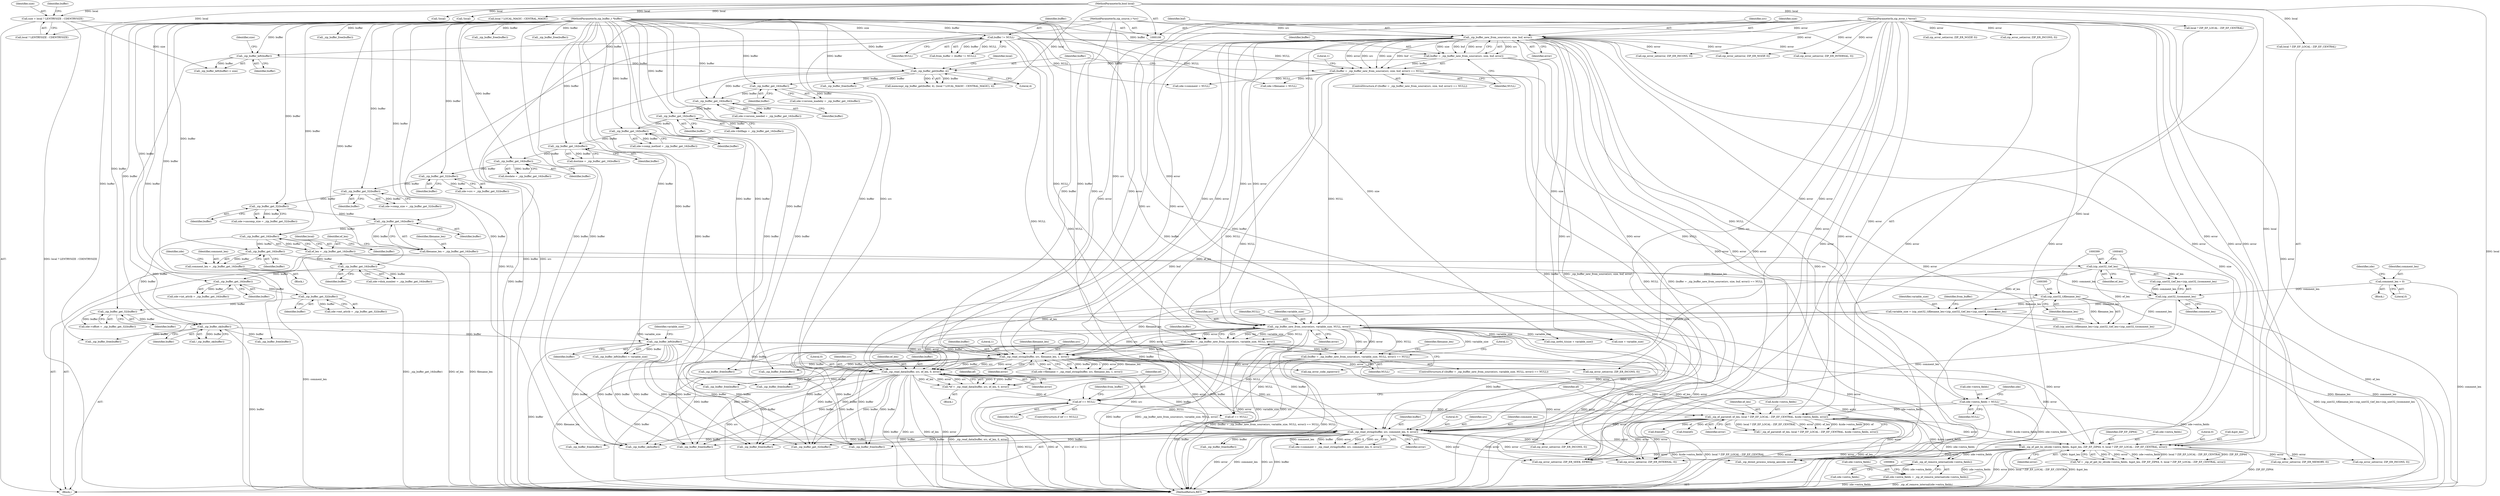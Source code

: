 digraph "0_libzip_2217022b7d1142738656d891e00b3d2d9179b796@API" {
"1000858" [label="(Call,_zip_ef_remove_internal(zde->extra_fields))"];
"1000533" [label="(Call,_zip_ef_parse(ef, ef_len, local ? ZIP_EF_LOCAL : ZIP_EF_CENTRAL, &zde->extra_fields, error))"];
"1000518" [label="(Call,ef == NULL)"];
"1000509" [label="(Call,*ef = _zip_read_data(buffer, src, ef_len, 0, error))"];
"1000511" [label="(Call,_zip_read_data(buffer, src, ef_len, 0, error))"];
"1000426" [label="(Call,buffer = _zip_buffer_new_from_source(src, variable_size, NULL, error))"];
"1000111" [label="(MethodParameterIn,zip_buffer_t *buffer)"];
"1000428" [label="(Call,_zip_buffer_new_from_source(src, variable_size, NULL, error))"];
"1000157" [label="(Call,_zip_buffer_new_from_source(src, size, buf, error))"];
"1000110" [label="(MethodParameterIn,zip_source_t *src)"];
"1000129" [label="(Call,size = local ? LENTRYSIZE : CDENTRYSIZE)"];
"1000112" [label="(MethodParameterIn,bool local)"];
"1000113" [label="(MethodParameterIn,zip_error_t *error)"];
"1000391" [label="(Call,variable_size = (zip_uint32_t)filename_len+(zip_uint32_t)ef_len+(zip_uint32_t)comment_len)"];
"1000394" [label="(Call,(zip_uint32_t)filename_len)"];
"1000261" [label="(Call,filename_len = _zip_buffer_get_16(buffer))"];
"1000263" [label="(Call,_zip_buffer_get_16(buffer))"];
"1000259" [label="(Call,_zip_buffer_get_32(buffer))"];
"1000253" [label="(Call,_zip_buffer_get_32(buffer))"];
"1000247" [label="(Call,_zip_buffer_get_32(buffer))"];
"1000234" [label="(Call,_zip_buffer_get_16(buffer))"];
"1000230" [label="(Call,_zip_buffer_get_16(buffer))"];
"1000226" [label="(Call,_zip_buffer_get_16(buffer))"];
"1000220" [label="(Call,_zip_buffer_get_16(buffer))"];
"1000214" [label="(Call,_zip_buffer_get_16(buffer))"];
"1000202" [label="(Call,_zip_buffer_get_16(buffer))"];
"1000170" [label="(Call,_zip_buffer_get(buffer, 4))"];
"1000140" [label="(Call,_zip_buffer_left(buffer))"];
"1000126" [label="(Call,buffer != NULL)"];
"1000155" [label="(Call,buffer = _zip_buffer_new_from_source(src, size, buf, error))"];
"1000398" [label="(Call,(zip_uint32_t)ef_len)"];
"1000265" [label="(Call,ef_len = _zip_buffer_get_16(buffer))"];
"1000267" [label="(Call,_zip_buffer_get_16(buffer))"];
"1000401" [label="(Call,(zip_uint32_t)comment_len)"];
"1000297" [label="(Call,comment_len = _zip_buffer_get_16(buffer))"];
"1000299" [label="(Call,_zip_buffer_get_16(buffer))"];
"1000272" [label="(Call,comment_len = 0)"];
"1000154" [label="(Call,(buffer = _zip_buffer_new_from_source(src, size, buf, error)) == NULL)"];
"1000445" [label="(Call,_zip_read_string(buffer, src, filename_len, 1, error))"];
"1000409" [label="(Call,_zip_buffer_left(buffer))"];
"1000327" [label="(Call,_zip_buffer_ok(buffer))"];
"1000323" [label="(Call,_zip_buffer_get_32(buffer))"];
"1000317" [label="(Call,_zip_buffer_get_32(buffer))"];
"1000311" [label="(Call,_zip_buffer_get_16(buffer))"];
"1000305" [label="(Call,_zip_buffer_get_16(buffer))"];
"1000425" [label="(Call,(buffer = _zip_buffer_new_from_source(src, variable_size, NULL, error)) == NULL)"];
"1000381" [label="(Call,zde->extra_fields = NULL)"];
"1000667" [label="(Call,_zip_ef_get_by_id(zde->extra_fields, &got_len, ZIP_EF_ZIP64, 0, local ? ZIP_EF_LOCAL : ZIP_EF_CENTRAL, error))"];
"1000573" [label="(Call,_zip_read_string(buffer, src, comment_len, 0, error))"];
"1000854" [label="(Call,zde->extra_fields = _zip_ef_remove_internal(zde->extra_fields))"];
"1000230" [label="(Call,_zip_buffer_get_16(buffer))"];
"1000114" [label="(Block,)"];
"1000388" [label="(Identifier,zde)"];
"1000391" [label="(Call,variable_size = (zip_uint32_t)filename_len+(zip_uint32_t)ef_len+(zip_uint32_t)comment_len)"];
"1000386" [label="(Call,zde->comment = NULL)"];
"1000131" [label="(Call,local ? LENTRYSIZE : CDENTRYSIZE)"];
"1000124" [label="(Call,from_buffer = (buffer != NULL))"];
"1000439" [label="(Identifier,filename_len)"];
"1000552" [label="(Call,_zip_buffer_free(buffer))"];
"1000171" [label="(Identifier,buffer)"];
"1000127" [label="(Identifier,buffer)"];
"1000232" [label="(Call,dosdate = _zip_buffer_get_16(buffer))"];
"1000222" [label="(Call,zde->comp_method = _zip_buffer_get_16(buffer))"];
"1000569" [label="(Call,zde->comment = _zip_read_string(buffer, src, comment_len, 0, error))"];
"1000689" [label="(Call,_zip_buffer_free(buffer))"];
"1000141" [label="(Identifier,buffer)"];
"1000422" [label="(Call,_zip_buffer_free(buffer))"];
"1000267" [label="(Call,_zip_buffer_get_16(buffer))"];
"1000777" [label="(Call,_zip_buffer_get_32(buffer))"];
"1000297" [label="(Call,comment_len = _zip_buffer_get_16(buffer))"];
"1000393" [label="(Call,(zip_uint32_t)filename_len+(zip_uint32_t)ef_len+(zip_uint32_t)comment_len)"];
"1000437" [label="(Literal,1)"];
"1000303" [label="(Identifier,zde)"];
"1000296" [label="(Block,)"];
"1000532" [label="(Call,!_zip_ef_parse(ef, ef_len, local ? ZIP_EF_LOCAL : ZIP_EF_CENTRAL, &zde->extra_fields, error))"];
"1000274" [label="(Literal,0)"];
"1000428" [label="(Call,_zip_buffer_new_from_source(src, variable_size, NULL, error))"];
"1000396" [label="(Identifier,filename_len)"];
"1000202" [label="(Call,_zip_buffer_get_16(buffer))"];
"1000214" [label="(Call,_zip_buffer_get_16(buffer))"];
"1000500" [label="(Call,_zip_buffer_free(buffer))"];
"1000130" [label="(Identifier,size)"];
"1000172" [label="(Literal,4)"];
"1000306" [label="(Identifier,buffer)"];
"1000425" [label="(Call,(buffer = _zip_buffer_new_from_source(src, variable_size, NULL, error)) == NULL)"];
"1000536" [label="(Call,local ? ZIP_EF_LOCAL : ZIP_EF_CENTRAL)"];
"1000533" [label="(Call,_zip_ef_parse(ef, ef_len, local ? ZIP_EF_LOCAL : ZIP_EF_CENTRAL, &zde->extra_fields, error))"];
"1000515" [label="(Literal,0)"];
"1000266" [label="(Identifier,ef_len)"];
"1000215" [label="(Identifier,buffer)"];
"1000323" [label="(Call,_zip_buffer_get_32(buffer))"];
"1000196" [label="(Call,!local)"];
"1000534" [label="(Identifier,ef)"];
"1000841" [label="(Call,_zip_dirent_process_winzip_aes(zde, error))"];
"1000234" [label="(Call,_zip_buffer_get_16(buffer))"];
"1000312" [label="(Identifier,buffer)"];
"1000445" [label="(Call,_zip_read_string(buffer, src, filename_len, 1, error))"];
"1000144" [label="(Call,zip_error_set(error, ZIP_ER_NOZIP, 0))"];
"1000263" [label="(Call,_zip_buffer_get_16(buffer))"];
"1000305" [label="(Call,_zip_buffer_get_16(buffer))"];
"1000198" [label="(Call,zde->version_madeby = _zip_buffer_get_16(buffer))"];
"1000231" [label="(Identifier,buffer)"];
"1000330" [label="(Call,zip_error_set(error, ZIP_ER_INTERNAL, 0))"];
"1000665" [label="(Call,*ef = _zip_ef_get_by_id(zde->extra_fields, &got_len, ZIP_EF_ZIP64, 0, local ? ZIP_EF_LOCAL : ZIP_EF_CENTRAL, error))"];
"1000441" [label="(Call,zde->filename = _zip_read_string(buffer, src, filename_len, 1, error))"];
"1000448" [label="(Identifier,filename_len)"];
"1000577" [label="(Literal,0)"];
"1000155" [label="(Call,buffer = _zip_buffer_new_from_source(src, size, buf, error))"];
"1000161" [label="(Identifier,error)"];
"1000270" [label="(Identifier,local)"];
"1000385" [label="(Identifier,NULL)"];
"1000408" [label="(Call,_zip_buffer_left(buffer) < variable_size)"];
"1000520" [label="(Identifier,NULL)"];
"1000126" [label="(Call,buffer != NULL)"];
"1000516" [label="(Identifier,error)"];
"1000832" [label="(Call,zip_error_set(error, ZIP_ER_SEEK, EFBIG))"];
"1000858" [label="(Call,_zip_ef_remove_internal(zde->extra_fields))"];
"1000324" [label="(Identifier,buffer)"];
"1000409" [label="(Call,_zip_buffer_left(buffer))"];
"1000519" [label="(Identifier,ef)"];
"1000713" [label="(Call,_zip_buffer_free(buffer))"];
"1000159" [label="(Identifier,size)"];
"1000411" [label="(Identifier,variable_size)"];
"1000188" [label="(Call,_zip_buffer_free(buffer))"];
"1000392" [label="(Identifier,variable_size)"];
"1000675" [label="(Call,local ? ZIP_EF_LOCAL : ZIP_EF_CENTRAL)"];
"1000394" [label="(Call,(zip_uint32_t)filename_len)"];
"1000667" [label="(Call,_zip_ef_get_by_id(zde->extra_fields, &got_len, ZIP_EF_ZIP64, 0, local ? ZIP_EF_LOCAL : ZIP_EF_CENTRAL, error))"];
"1000311" [label="(Call,_zip_buffer_get_16(buffer))"];
"1000265" [label="(Call,ef_len = _zip_buffer_get_16(buffer))"];
"1000255" [label="(Call,zde->uncomp_size = _zip_buffer_get_32(buffer))"];
"1000424" [label="(ControlStructure,if ((buffer = _zip_buffer_new_from_source(src, variable_size, NULL, error)) == NULL))"];
"1000814" [label="(Call,_zip_buffer_free(buffer))"];
"1000518" [label="(Call,ef == NULL)"];
"1000248" [label="(Identifier,buffer)"];
"1000162" [label="(Identifier,NULL)"];
"1000260" [label="(Identifier,buffer)"];
"1000397" [label="(Call,(zip_uint32_t)ef_len+(zip_uint32_t)comment_len)"];
"1000794" [label="(Call,_zip_buffer_free(buffer))"];
"1000226" [label="(Call,_zip_buffer_get_16(buffer))"];
"1000154" [label="(Call,(buffer = _zip_buffer_new_from_source(src, size, buf, error)) == NULL)"];
"1000784" [label="(Call,zip_error_set(error, ZIP_ER_INCONS, 0))"];
"1000307" [label="(Call,zde->int_attrib = _zip_buffer_get_16(buffer))"];
"1000618" [label="(Call,_zip_buffer_free(buffer))"];
"1000300" [label="(Identifier,buffer)"];
"1000610" [label="(Call,zip_error_set(error, ZIP_ER_INCONS, 0))"];
"1000153" [label="(ControlStructure,if ((buffer = _zip_buffer_new_from_source(src, size, buf, error)) == NULL))"];
"1000855" [label="(Call,zde->extra_fields)"];
"1000575" [label="(Identifier,src)"];
"1000752" [label="(Call,!local)"];
"1000433" [label="(Identifier,NULL)"];
"1000526" [label="(Call,_zip_buffer_free(buffer))"];
"1000382" [label="(Call,zde->extra_fields)"];
"1000410" [label="(Identifier,buffer)"];
"1000160" [label="(Identifier,buf)"];
"1000535" [label="(Identifier,ef_len)"];
"1000859" [label="(Call,zde->extra_fields)"];
"1000513" [label="(Identifier,src)"];
"1000674" [label="(Literal,0)"];
"1000112" [label="(MethodParameterIn,bool local)"];
"1000249" [label="(Call,zde->comp_size = _zip_buffer_get_32(buffer))"];
"1000576" [label="(Identifier,comment_len)"];
"1000129" [label="(Call,size = local ? LENTRYSIZE : CDENTRYSIZE)"];
"1000492" [label="(Call,zip_error_set(error, ZIP_ER_INCONS, 0))"];
"1000228" [label="(Call,dostime = _zip_buffer_get_16(buffer))"];
"1000671" [label="(Call,&got_len)"];
"1000673" [label="(Identifier,ZIP_EF_ZIP64)"];
"1000261" [label="(Call,filename_len = _zip_buffer_get_16(buffer))"];
"1000557" [label="(Call,free(ef))"];
"1000298" [label="(Identifier,comment_len)"];
"1000142" [label="(Identifier,size)"];
"1000401" [label="(Call,(zip_uint32_t)comment_len)"];
"1000447" [label="(Identifier,src)"];
"1000110" [label="(MethodParameterIn,zip_source_t *src)"];
"1000868" [label="(MethodReturn,RET)"];
"1000169" [label="(Call,memcmp(_zip_buffer_get(buffer, 4), (local ? LOCAL_MAGIC : CENTRAL_MAGIC), 4))"];
"1000668" [label="(Call,zde->extra_fields)"];
"1000319" [label="(Call,zde->offset = _zip_buffer_get_32(buffer))"];
"1000431" [label="(Identifier,NULL)"];
"1000277" [label="(Identifier,zde)"];
"1000446" [label="(Identifier,buffer)"];
"1000463" [label="(Call,zip_error_set(error, ZIP_ER_INCONS, 0))"];
"1000271" [label="(Block,)"];
"1000158" [label="(Identifier,src)"];
"1000166" [label="(Literal,1)"];
"1000235" [label="(Identifier,buffer)"];
"1000405" [label="(Identifier,from_buffer)"];
"1000398" [label="(Call,(zip_uint32_t)ef_len)"];
"1000863" [label="(Call,(zip_int64_t)(size + variable_size))"];
"1000221" [label="(Identifier,buffer)"];
"1000327" [label="(Call,_zip_buffer_ok(buffer))"];
"1000272" [label="(Call,comment_len = 0)"];
"1000268" [label="(Identifier,buffer)"];
"1000578" [label="(Identifier,error)"];
"1000220" [label="(Call,_zip_buffer_get_16(buffer))"];
"1000262" [label="(Identifier,filename_len)"];
"1000157" [label="(Call,_zip_buffer_new_from_source(src, size, buf, error))"];
"1000326" [label="(Call,!_zip_buffer_ok(buffer))"];
"1000540" [label="(Call,&zde->extra_fields)"];
"1000299" [label="(Call,_zip_buffer_get_16(buffer))"];
"1000381" [label="(Call,zde->extra_fields = NULL)"];
"1000511" [label="(Call,_zip_read_data(buffer, src, ef_len, 0, error))"];
"1000139" [label="(Call,_zip_buffer_left(buffer) < size)"];
"1000806" [label="(Call,zip_error_set(error, ZIP_ER_INTERNAL, 0))"];
"1000259" [label="(Call,_zip_buffer_get_32(buffer))"];
"1000113" [label="(MethodParameterIn,zip_error_t *error)"];
"1000136" [label="(Identifier,buffer)"];
"1000328" [label="(Identifier,buffer)"];
"1000517" [label="(ControlStructure,if (ef == NULL))"];
"1000210" [label="(Call,zde->version_needed = _zip_buffer_get_16(buffer))"];
"1000273" [label="(Identifier,comment_len)"];
"1000854" [label="(Call,zde->extra_fields = _zip_ef_remove_internal(zde->extra_fields))"];
"1000301" [label="(Call,zde->disk_number = _zip_buffer_get_16(buffer))"];
"1000471" [label="(Call,_zip_buffer_free(buffer))"];
"1000573" [label="(Call,_zip_read_string(buffer, src, comment_len, 0, error))"];
"1000264" [label="(Identifier,buffer)"];
"1000681" [label="(Call,ef == NULL)"];
"1000574" [label="(Identifier,buffer)"];
"1000803" [label="(Call,_zip_buffer_ok(buffer))"];
"1000450" [label="(Identifier,error)"];
"1000589" [label="(Call,_zip_buffer_free(buffer))"];
"1000413" [label="(Call,zip_error_set(error, ZIP_ER_INCONS, 0))"];
"1000227" [label="(Identifier,buffer)"];
"1000514" [label="(Identifier,ef_len)"];
"1000507" [label="(Block,)"];
"1000318" [label="(Identifier,buffer)"];
"1000180" [label="(Call,zip_error_set(error, ZIP_ER_NOZIP, 0))"];
"1000317" [label="(Call,_zip_buffer_get_32(buffer))"];
"1000403" [label="(Identifier,comment_len)"];
"1000216" [label="(Call,zde->bitflags = _zip_buffer_get_16(buffer))"];
"1000140" [label="(Call,_zip_buffer_left(buffer))"];
"1000865" [label="(Call,size + variable_size)"];
"1000156" [label="(Identifier,buffer)"];
"1000376" [label="(Call,zde->filename = NULL)"];
"1000512" [label="(Identifier,buffer)"];
"1000253" [label="(Call,_zip_buffer_get_32(buffer))"];
"1000524" [label="(Identifier,from_buffer)"];
"1000203" [label="(Identifier,buffer)"];
"1000243" [label="(Call,zde->crc = _zip_buffer_get_32(buffer))"];
"1000546" [label="(Call,free(ef))"];
"1000427" [label="(Identifier,buffer)"];
"1000170" [label="(Call,_zip_buffer_get(buffer, 4))"];
"1000400" [label="(Identifier,ef_len)"];
"1000509" [label="(Call,*ef = _zip_read_data(buffer, src, ef_len, 0, error))"];
"1000254" [label="(Identifier,buffer)"];
"1000174" [label="(Identifier,local)"];
"1000705" [label="(Call,zip_error_set(error, ZIP_ER_MEMORY, 0))"];
"1000247" [label="(Call,_zip_buffer_get_32(buffer))"];
"1000544" [label="(Identifier,error)"];
"1000823" [label="(Call,_zip_buffer_free(buffer))"];
"1000173" [label="(Call,local ? LOCAL_MAGIC : CENTRAL_MAGIC)"];
"1000426" [label="(Call,buffer = _zip_buffer_new_from_source(src, variable_size, NULL, error))"];
"1000679" [label="(Identifier,error)"];
"1000111" [label="(MethodParameterIn,zip_buffer_t *buffer)"];
"1000313" [label="(Call,zde->ext_attrib = _zip_buffer_get_32(buffer))"];
"1000338" [label="(Call,_zip_buffer_free(buffer))"];
"1000430" [label="(Identifier,variable_size)"];
"1000459" [label="(Call,zip_error_code_zip(error))"];
"1000449" [label="(Literal,1)"];
"1000432" [label="(Identifier,error)"];
"1000510" [label="(Identifier,ef)"];
"1000429" [label="(Identifier,src)"];
"1000128" [label="(Identifier,NULL)"];
"1000849" [label="(Call,_zip_buffer_free(buffer))"];
"1000858" -> "1000854"  [label="AST: "];
"1000858" -> "1000859"  [label="CFG: "];
"1000859" -> "1000858"  [label="AST: "];
"1000854" -> "1000858"  [label="CFG: "];
"1000858" -> "1000854"  [label="DDG: zde->extra_fields"];
"1000533" -> "1000858"  [label="DDG: &zde->extra_fields"];
"1000667" -> "1000858"  [label="DDG: zde->extra_fields"];
"1000381" -> "1000858"  [label="DDG: zde->extra_fields"];
"1000533" -> "1000532"  [label="AST: "];
"1000533" -> "1000544"  [label="CFG: "];
"1000534" -> "1000533"  [label="AST: "];
"1000535" -> "1000533"  [label="AST: "];
"1000536" -> "1000533"  [label="AST: "];
"1000540" -> "1000533"  [label="AST: "];
"1000544" -> "1000533"  [label="AST: "];
"1000532" -> "1000533"  [label="CFG: "];
"1000533" -> "1000868"  [label="DDG: &zde->extra_fields"];
"1000533" -> "1000868"  [label="DDG: local ? ZIP_EF_LOCAL : ZIP_EF_CENTRAL"];
"1000533" -> "1000868"  [label="DDG: error"];
"1000533" -> "1000868"  [label="DDG: ef_len"];
"1000533" -> "1000532"  [label="DDG: local ? ZIP_EF_LOCAL : ZIP_EF_CENTRAL"];
"1000533" -> "1000532"  [label="DDG: error"];
"1000533" -> "1000532"  [label="DDG: ef_len"];
"1000533" -> "1000532"  [label="DDG: &zde->extra_fields"];
"1000533" -> "1000532"  [label="DDG: ef"];
"1000518" -> "1000533"  [label="DDG: ef"];
"1000511" -> "1000533"  [label="DDG: ef_len"];
"1000511" -> "1000533"  [label="DDG: error"];
"1000112" -> "1000533"  [label="DDG: local"];
"1000381" -> "1000533"  [label="DDG: zde->extra_fields"];
"1000113" -> "1000533"  [label="DDG: error"];
"1000533" -> "1000546"  [label="DDG: ef"];
"1000533" -> "1000557"  [label="DDG: ef"];
"1000533" -> "1000573"  [label="DDG: error"];
"1000533" -> "1000667"  [label="DDG: &zde->extra_fields"];
"1000533" -> "1000667"  [label="DDG: error"];
"1000533" -> "1000806"  [label="DDG: error"];
"1000533" -> "1000832"  [label="DDG: error"];
"1000533" -> "1000841"  [label="DDG: error"];
"1000518" -> "1000517"  [label="AST: "];
"1000518" -> "1000520"  [label="CFG: "];
"1000519" -> "1000518"  [label="AST: "];
"1000520" -> "1000518"  [label="AST: "];
"1000524" -> "1000518"  [label="CFG: "];
"1000534" -> "1000518"  [label="CFG: "];
"1000518" -> "1000868"  [label="DDG: NULL"];
"1000518" -> "1000868"  [label="DDG: ef"];
"1000518" -> "1000868"  [label="DDG: ef == NULL"];
"1000509" -> "1000518"  [label="DDG: ef"];
"1000425" -> "1000518"  [label="DDG: NULL"];
"1000126" -> "1000518"  [label="DDG: NULL"];
"1000154" -> "1000518"  [label="DDG: NULL"];
"1000518" -> "1000681"  [label="DDG: NULL"];
"1000509" -> "1000507"  [label="AST: "];
"1000509" -> "1000511"  [label="CFG: "];
"1000510" -> "1000509"  [label="AST: "];
"1000511" -> "1000509"  [label="AST: "];
"1000519" -> "1000509"  [label="CFG: "];
"1000509" -> "1000868"  [label="DDG: _zip_read_data(buffer, src, ef_len, 0, error)"];
"1000511" -> "1000509"  [label="DDG: 0"];
"1000511" -> "1000509"  [label="DDG: buffer"];
"1000511" -> "1000509"  [label="DDG: ef_len"];
"1000511" -> "1000509"  [label="DDG: error"];
"1000511" -> "1000509"  [label="DDG: src"];
"1000511" -> "1000516"  [label="CFG: "];
"1000512" -> "1000511"  [label="AST: "];
"1000513" -> "1000511"  [label="AST: "];
"1000514" -> "1000511"  [label="AST: "];
"1000515" -> "1000511"  [label="AST: "];
"1000516" -> "1000511"  [label="AST: "];
"1000511" -> "1000868"  [label="DDG: src"];
"1000511" -> "1000868"  [label="DDG: ef_len"];
"1000511" -> "1000868"  [label="DDG: error"];
"1000511" -> "1000868"  [label="DDG: buffer"];
"1000426" -> "1000511"  [label="DDG: buffer"];
"1000445" -> "1000511"  [label="DDG: buffer"];
"1000445" -> "1000511"  [label="DDG: src"];
"1000445" -> "1000511"  [label="DDG: error"];
"1000409" -> "1000511"  [label="DDG: buffer"];
"1000111" -> "1000511"  [label="DDG: buffer"];
"1000157" -> "1000511"  [label="DDG: src"];
"1000157" -> "1000511"  [label="DDG: error"];
"1000428" -> "1000511"  [label="DDG: src"];
"1000428" -> "1000511"  [label="DDG: error"];
"1000110" -> "1000511"  [label="DDG: src"];
"1000398" -> "1000511"  [label="DDG: ef_len"];
"1000113" -> "1000511"  [label="DDG: error"];
"1000511" -> "1000526"  [label="DDG: buffer"];
"1000511" -> "1000552"  [label="DDG: buffer"];
"1000511" -> "1000573"  [label="DDG: buffer"];
"1000511" -> "1000573"  [label="DDG: src"];
"1000511" -> "1000689"  [label="DDG: buffer"];
"1000511" -> "1000713"  [label="DDG: buffer"];
"1000511" -> "1000777"  [label="DDG: buffer"];
"1000511" -> "1000794"  [label="DDG: buffer"];
"1000511" -> "1000803"  [label="DDG: buffer"];
"1000426" -> "1000425"  [label="AST: "];
"1000426" -> "1000428"  [label="CFG: "];
"1000427" -> "1000426"  [label="AST: "];
"1000428" -> "1000426"  [label="AST: "];
"1000433" -> "1000426"  [label="CFG: "];
"1000426" -> "1000868"  [label="DDG: _zip_buffer_new_from_source(src, variable_size, NULL, error)"];
"1000426" -> "1000868"  [label="DDG: buffer"];
"1000426" -> "1000425"  [label="DDG: buffer"];
"1000111" -> "1000426"  [label="DDG: buffer"];
"1000428" -> "1000426"  [label="DDG: src"];
"1000428" -> "1000426"  [label="DDG: variable_size"];
"1000428" -> "1000426"  [label="DDG: NULL"];
"1000428" -> "1000426"  [label="DDG: error"];
"1000426" -> "1000445"  [label="DDG: buffer"];
"1000426" -> "1000573"  [label="DDG: buffer"];
"1000426" -> "1000689"  [label="DDG: buffer"];
"1000426" -> "1000713"  [label="DDG: buffer"];
"1000426" -> "1000777"  [label="DDG: buffer"];
"1000426" -> "1000794"  [label="DDG: buffer"];
"1000426" -> "1000803"  [label="DDG: buffer"];
"1000111" -> "1000108"  [label="AST: "];
"1000111" -> "1000868"  [label="DDG: buffer"];
"1000111" -> "1000126"  [label="DDG: buffer"];
"1000111" -> "1000140"  [label="DDG: buffer"];
"1000111" -> "1000155"  [label="DDG: buffer"];
"1000111" -> "1000170"  [label="DDG: buffer"];
"1000111" -> "1000188"  [label="DDG: buffer"];
"1000111" -> "1000202"  [label="DDG: buffer"];
"1000111" -> "1000214"  [label="DDG: buffer"];
"1000111" -> "1000220"  [label="DDG: buffer"];
"1000111" -> "1000226"  [label="DDG: buffer"];
"1000111" -> "1000230"  [label="DDG: buffer"];
"1000111" -> "1000234"  [label="DDG: buffer"];
"1000111" -> "1000247"  [label="DDG: buffer"];
"1000111" -> "1000253"  [label="DDG: buffer"];
"1000111" -> "1000259"  [label="DDG: buffer"];
"1000111" -> "1000263"  [label="DDG: buffer"];
"1000111" -> "1000267"  [label="DDG: buffer"];
"1000111" -> "1000299"  [label="DDG: buffer"];
"1000111" -> "1000305"  [label="DDG: buffer"];
"1000111" -> "1000311"  [label="DDG: buffer"];
"1000111" -> "1000317"  [label="DDG: buffer"];
"1000111" -> "1000323"  [label="DDG: buffer"];
"1000111" -> "1000327"  [label="DDG: buffer"];
"1000111" -> "1000338"  [label="DDG: buffer"];
"1000111" -> "1000409"  [label="DDG: buffer"];
"1000111" -> "1000422"  [label="DDG: buffer"];
"1000111" -> "1000445"  [label="DDG: buffer"];
"1000111" -> "1000471"  [label="DDG: buffer"];
"1000111" -> "1000500"  [label="DDG: buffer"];
"1000111" -> "1000526"  [label="DDG: buffer"];
"1000111" -> "1000552"  [label="DDG: buffer"];
"1000111" -> "1000573"  [label="DDG: buffer"];
"1000111" -> "1000589"  [label="DDG: buffer"];
"1000111" -> "1000618"  [label="DDG: buffer"];
"1000111" -> "1000689"  [label="DDG: buffer"];
"1000111" -> "1000713"  [label="DDG: buffer"];
"1000111" -> "1000777"  [label="DDG: buffer"];
"1000111" -> "1000794"  [label="DDG: buffer"];
"1000111" -> "1000803"  [label="DDG: buffer"];
"1000111" -> "1000814"  [label="DDG: buffer"];
"1000111" -> "1000823"  [label="DDG: buffer"];
"1000111" -> "1000849"  [label="DDG: buffer"];
"1000428" -> "1000432"  [label="CFG: "];
"1000429" -> "1000428"  [label="AST: "];
"1000430" -> "1000428"  [label="AST: "];
"1000431" -> "1000428"  [label="AST: "];
"1000432" -> "1000428"  [label="AST: "];
"1000428" -> "1000868"  [label="DDG: error"];
"1000428" -> "1000868"  [label="DDG: variable_size"];
"1000428" -> "1000868"  [label="DDG: src"];
"1000428" -> "1000425"  [label="DDG: src"];
"1000428" -> "1000425"  [label="DDG: variable_size"];
"1000428" -> "1000425"  [label="DDG: NULL"];
"1000428" -> "1000425"  [label="DDG: error"];
"1000157" -> "1000428"  [label="DDG: src"];
"1000157" -> "1000428"  [label="DDG: error"];
"1000110" -> "1000428"  [label="DDG: src"];
"1000391" -> "1000428"  [label="DDG: variable_size"];
"1000126" -> "1000428"  [label="DDG: NULL"];
"1000154" -> "1000428"  [label="DDG: NULL"];
"1000113" -> "1000428"  [label="DDG: error"];
"1000428" -> "1000445"  [label="DDG: src"];
"1000428" -> "1000445"  [label="DDG: error"];
"1000428" -> "1000573"  [label="DDG: src"];
"1000428" -> "1000573"  [label="DDG: error"];
"1000428" -> "1000667"  [label="DDG: error"];
"1000428" -> "1000806"  [label="DDG: error"];
"1000428" -> "1000832"  [label="DDG: error"];
"1000428" -> "1000841"  [label="DDG: error"];
"1000428" -> "1000863"  [label="DDG: variable_size"];
"1000428" -> "1000865"  [label="DDG: variable_size"];
"1000157" -> "1000155"  [label="AST: "];
"1000157" -> "1000161"  [label="CFG: "];
"1000158" -> "1000157"  [label="AST: "];
"1000159" -> "1000157"  [label="AST: "];
"1000160" -> "1000157"  [label="AST: "];
"1000161" -> "1000157"  [label="AST: "];
"1000155" -> "1000157"  [label="CFG: "];
"1000157" -> "1000868"  [label="DDG: size"];
"1000157" -> "1000868"  [label="DDG: buf"];
"1000157" -> "1000868"  [label="DDG: src"];
"1000157" -> "1000868"  [label="DDG: error"];
"1000157" -> "1000154"  [label="DDG: src"];
"1000157" -> "1000154"  [label="DDG: size"];
"1000157" -> "1000154"  [label="DDG: buf"];
"1000157" -> "1000154"  [label="DDG: error"];
"1000157" -> "1000155"  [label="DDG: src"];
"1000157" -> "1000155"  [label="DDG: size"];
"1000157" -> "1000155"  [label="DDG: buf"];
"1000157" -> "1000155"  [label="DDG: error"];
"1000110" -> "1000157"  [label="DDG: src"];
"1000129" -> "1000157"  [label="DDG: size"];
"1000113" -> "1000157"  [label="DDG: error"];
"1000157" -> "1000180"  [label="DDG: error"];
"1000157" -> "1000330"  [label="DDG: error"];
"1000157" -> "1000413"  [label="DDG: error"];
"1000157" -> "1000445"  [label="DDG: src"];
"1000157" -> "1000445"  [label="DDG: error"];
"1000157" -> "1000573"  [label="DDG: src"];
"1000157" -> "1000573"  [label="DDG: error"];
"1000157" -> "1000667"  [label="DDG: error"];
"1000157" -> "1000806"  [label="DDG: error"];
"1000157" -> "1000832"  [label="DDG: error"];
"1000157" -> "1000841"  [label="DDG: error"];
"1000157" -> "1000863"  [label="DDG: size"];
"1000157" -> "1000865"  [label="DDG: size"];
"1000110" -> "1000108"  [label="AST: "];
"1000110" -> "1000868"  [label="DDG: src"];
"1000110" -> "1000445"  [label="DDG: src"];
"1000110" -> "1000573"  [label="DDG: src"];
"1000129" -> "1000114"  [label="AST: "];
"1000129" -> "1000131"  [label="CFG: "];
"1000130" -> "1000129"  [label="AST: "];
"1000131" -> "1000129"  [label="AST: "];
"1000136" -> "1000129"  [label="CFG: "];
"1000129" -> "1000868"  [label="DDG: local ? LENTRYSIZE : CDENTRYSIZE"];
"1000112" -> "1000129"  [label="DDG: local"];
"1000129" -> "1000139"  [label="DDG: size"];
"1000112" -> "1000108"  [label="AST: "];
"1000112" -> "1000868"  [label="DDG: local"];
"1000112" -> "1000131"  [label="DDG: local"];
"1000112" -> "1000169"  [label="DDG: local"];
"1000112" -> "1000173"  [label="DDG: local"];
"1000112" -> "1000196"  [label="DDG: local"];
"1000112" -> "1000536"  [label="DDG: local"];
"1000112" -> "1000667"  [label="DDG: local"];
"1000112" -> "1000675"  [label="DDG: local"];
"1000112" -> "1000752"  [label="DDG: local"];
"1000113" -> "1000108"  [label="AST: "];
"1000113" -> "1000868"  [label="DDG: error"];
"1000113" -> "1000144"  [label="DDG: error"];
"1000113" -> "1000180"  [label="DDG: error"];
"1000113" -> "1000330"  [label="DDG: error"];
"1000113" -> "1000413"  [label="DDG: error"];
"1000113" -> "1000445"  [label="DDG: error"];
"1000113" -> "1000459"  [label="DDG: error"];
"1000113" -> "1000463"  [label="DDG: error"];
"1000113" -> "1000492"  [label="DDG: error"];
"1000113" -> "1000573"  [label="DDG: error"];
"1000113" -> "1000610"  [label="DDG: error"];
"1000113" -> "1000667"  [label="DDG: error"];
"1000113" -> "1000705"  [label="DDG: error"];
"1000113" -> "1000784"  [label="DDG: error"];
"1000113" -> "1000806"  [label="DDG: error"];
"1000113" -> "1000832"  [label="DDG: error"];
"1000113" -> "1000841"  [label="DDG: error"];
"1000391" -> "1000114"  [label="AST: "];
"1000391" -> "1000393"  [label="CFG: "];
"1000392" -> "1000391"  [label="AST: "];
"1000393" -> "1000391"  [label="AST: "];
"1000405" -> "1000391"  [label="CFG: "];
"1000391" -> "1000868"  [label="DDG: (zip_uint32_t)filename_len+(zip_uint32_t)ef_len+(zip_uint32_t)comment_len"];
"1000394" -> "1000391"  [label="DDG: filename_len"];
"1000398" -> "1000391"  [label="DDG: ef_len"];
"1000401" -> "1000391"  [label="DDG: comment_len"];
"1000391" -> "1000408"  [label="DDG: variable_size"];
"1000394" -> "1000393"  [label="AST: "];
"1000394" -> "1000396"  [label="CFG: "];
"1000395" -> "1000394"  [label="AST: "];
"1000396" -> "1000394"  [label="AST: "];
"1000399" -> "1000394"  [label="CFG: "];
"1000394" -> "1000868"  [label="DDG: filename_len"];
"1000394" -> "1000393"  [label="DDG: filename_len"];
"1000261" -> "1000394"  [label="DDG: filename_len"];
"1000394" -> "1000445"  [label="DDG: filename_len"];
"1000261" -> "1000114"  [label="AST: "];
"1000261" -> "1000263"  [label="CFG: "];
"1000262" -> "1000261"  [label="AST: "];
"1000263" -> "1000261"  [label="AST: "];
"1000266" -> "1000261"  [label="CFG: "];
"1000261" -> "1000868"  [label="DDG: filename_len"];
"1000263" -> "1000261"  [label="DDG: buffer"];
"1000263" -> "1000264"  [label="CFG: "];
"1000264" -> "1000263"  [label="AST: "];
"1000259" -> "1000263"  [label="DDG: buffer"];
"1000263" -> "1000267"  [label="DDG: buffer"];
"1000259" -> "1000255"  [label="AST: "];
"1000259" -> "1000260"  [label="CFG: "];
"1000260" -> "1000259"  [label="AST: "];
"1000255" -> "1000259"  [label="CFG: "];
"1000259" -> "1000255"  [label="DDG: buffer"];
"1000253" -> "1000259"  [label="DDG: buffer"];
"1000253" -> "1000249"  [label="AST: "];
"1000253" -> "1000254"  [label="CFG: "];
"1000254" -> "1000253"  [label="AST: "];
"1000249" -> "1000253"  [label="CFG: "];
"1000253" -> "1000249"  [label="DDG: buffer"];
"1000247" -> "1000253"  [label="DDG: buffer"];
"1000247" -> "1000243"  [label="AST: "];
"1000247" -> "1000248"  [label="CFG: "];
"1000248" -> "1000247"  [label="AST: "];
"1000243" -> "1000247"  [label="CFG: "];
"1000247" -> "1000243"  [label="DDG: buffer"];
"1000234" -> "1000247"  [label="DDG: buffer"];
"1000234" -> "1000232"  [label="AST: "];
"1000234" -> "1000235"  [label="CFG: "];
"1000235" -> "1000234"  [label="AST: "];
"1000232" -> "1000234"  [label="CFG: "];
"1000234" -> "1000232"  [label="DDG: buffer"];
"1000230" -> "1000234"  [label="DDG: buffer"];
"1000230" -> "1000228"  [label="AST: "];
"1000230" -> "1000231"  [label="CFG: "];
"1000231" -> "1000230"  [label="AST: "];
"1000228" -> "1000230"  [label="CFG: "];
"1000230" -> "1000228"  [label="DDG: buffer"];
"1000226" -> "1000230"  [label="DDG: buffer"];
"1000226" -> "1000222"  [label="AST: "];
"1000226" -> "1000227"  [label="CFG: "];
"1000227" -> "1000226"  [label="AST: "];
"1000222" -> "1000226"  [label="CFG: "];
"1000226" -> "1000222"  [label="DDG: buffer"];
"1000220" -> "1000226"  [label="DDG: buffer"];
"1000220" -> "1000216"  [label="AST: "];
"1000220" -> "1000221"  [label="CFG: "];
"1000221" -> "1000220"  [label="AST: "];
"1000216" -> "1000220"  [label="CFG: "];
"1000220" -> "1000216"  [label="DDG: buffer"];
"1000214" -> "1000220"  [label="DDG: buffer"];
"1000214" -> "1000210"  [label="AST: "];
"1000214" -> "1000215"  [label="CFG: "];
"1000215" -> "1000214"  [label="AST: "];
"1000210" -> "1000214"  [label="CFG: "];
"1000214" -> "1000210"  [label="DDG: buffer"];
"1000202" -> "1000214"  [label="DDG: buffer"];
"1000170" -> "1000214"  [label="DDG: buffer"];
"1000202" -> "1000198"  [label="AST: "];
"1000202" -> "1000203"  [label="CFG: "];
"1000203" -> "1000202"  [label="AST: "];
"1000198" -> "1000202"  [label="CFG: "];
"1000202" -> "1000198"  [label="DDG: buffer"];
"1000170" -> "1000202"  [label="DDG: buffer"];
"1000170" -> "1000169"  [label="AST: "];
"1000170" -> "1000172"  [label="CFG: "];
"1000171" -> "1000170"  [label="AST: "];
"1000172" -> "1000170"  [label="AST: "];
"1000174" -> "1000170"  [label="CFG: "];
"1000170" -> "1000868"  [label="DDG: buffer"];
"1000170" -> "1000169"  [label="DDG: buffer"];
"1000170" -> "1000169"  [label="DDG: 4"];
"1000140" -> "1000170"  [label="DDG: buffer"];
"1000155" -> "1000170"  [label="DDG: buffer"];
"1000170" -> "1000188"  [label="DDG: buffer"];
"1000140" -> "1000139"  [label="AST: "];
"1000140" -> "1000141"  [label="CFG: "];
"1000141" -> "1000140"  [label="AST: "];
"1000142" -> "1000140"  [label="CFG: "];
"1000140" -> "1000868"  [label="DDG: buffer"];
"1000140" -> "1000139"  [label="DDG: buffer"];
"1000126" -> "1000140"  [label="DDG: buffer"];
"1000126" -> "1000124"  [label="AST: "];
"1000126" -> "1000128"  [label="CFG: "];
"1000127" -> "1000126"  [label="AST: "];
"1000128" -> "1000126"  [label="AST: "];
"1000124" -> "1000126"  [label="CFG: "];
"1000126" -> "1000868"  [label="DDG: NULL"];
"1000126" -> "1000124"  [label="DDG: buffer"];
"1000126" -> "1000124"  [label="DDG: NULL"];
"1000126" -> "1000154"  [label="DDG: NULL"];
"1000126" -> "1000376"  [label="DDG: NULL"];
"1000126" -> "1000381"  [label="DDG: NULL"];
"1000126" -> "1000386"  [label="DDG: NULL"];
"1000126" -> "1000681"  [label="DDG: NULL"];
"1000155" -> "1000154"  [label="AST: "];
"1000156" -> "1000155"  [label="AST: "];
"1000162" -> "1000155"  [label="CFG: "];
"1000155" -> "1000868"  [label="DDG: _zip_buffer_new_from_source(src, size, buf, error)"];
"1000155" -> "1000868"  [label="DDG: buffer"];
"1000155" -> "1000154"  [label="DDG: buffer"];
"1000398" -> "1000397"  [label="AST: "];
"1000398" -> "1000400"  [label="CFG: "];
"1000399" -> "1000398"  [label="AST: "];
"1000400" -> "1000398"  [label="AST: "];
"1000402" -> "1000398"  [label="CFG: "];
"1000398" -> "1000868"  [label="DDG: ef_len"];
"1000398" -> "1000393"  [label="DDG: ef_len"];
"1000398" -> "1000397"  [label="DDG: ef_len"];
"1000265" -> "1000398"  [label="DDG: ef_len"];
"1000265" -> "1000114"  [label="AST: "];
"1000265" -> "1000267"  [label="CFG: "];
"1000266" -> "1000265"  [label="AST: "];
"1000267" -> "1000265"  [label="AST: "];
"1000270" -> "1000265"  [label="CFG: "];
"1000265" -> "1000868"  [label="DDG: _zip_buffer_get_16(buffer)"];
"1000265" -> "1000868"  [label="DDG: ef_len"];
"1000267" -> "1000265"  [label="DDG: buffer"];
"1000267" -> "1000268"  [label="CFG: "];
"1000268" -> "1000267"  [label="AST: "];
"1000267" -> "1000299"  [label="DDG: buffer"];
"1000267" -> "1000327"  [label="DDG: buffer"];
"1000401" -> "1000397"  [label="AST: "];
"1000401" -> "1000403"  [label="CFG: "];
"1000402" -> "1000401"  [label="AST: "];
"1000403" -> "1000401"  [label="AST: "];
"1000397" -> "1000401"  [label="CFG: "];
"1000401" -> "1000868"  [label="DDG: comment_len"];
"1000401" -> "1000393"  [label="DDG: comment_len"];
"1000401" -> "1000397"  [label="DDG: comment_len"];
"1000297" -> "1000401"  [label="DDG: comment_len"];
"1000272" -> "1000401"  [label="DDG: comment_len"];
"1000401" -> "1000573"  [label="DDG: comment_len"];
"1000297" -> "1000296"  [label="AST: "];
"1000297" -> "1000299"  [label="CFG: "];
"1000298" -> "1000297"  [label="AST: "];
"1000299" -> "1000297"  [label="AST: "];
"1000303" -> "1000297"  [label="CFG: "];
"1000297" -> "1000868"  [label="DDG: comment_len"];
"1000299" -> "1000297"  [label="DDG: buffer"];
"1000299" -> "1000300"  [label="CFG: "];
"1000300" -> "1000299"  [label="AST: "];
"1000299" -> "1000305"  [label="DDG: buffer"];
"1000272" -> "1000271"  [label="AST: "];
"1000272" -> "1000274"  [label="CFG: "];
"1000273" -> "1000272"  [label="AST: "];
"1000274" -> "1000272"  [label="AST: "];
"1000277" -> "1000272"  [label="CFG: "];
"1000272" -> "1000868"  [label="DDG: comment_len"];
"1000154" -> "1000153"  [label="AST: "];
"1000154" -> "1000162"  [label="CFG: "];
"1000162" -> "1000154"  [label="AST: "];
"1000166" -> "1000154"  [label="CFG: "];
"1000171" -> "1000154"  [label="CFG: "];
"1000154" -> "1000868"  [label="DDG: (buffer = _zip_buffer_new_from_source(src, size, buf, error)) == NULL"];
"1000154" -> "1000868"  [label="DDG: NULL"];
"1000154" -> "1000376"  [label="DDG: NULL"];
"1000154" -> "1000381"  [label="DDG: NULL"];
"1000154" -> "1000386"  [label="DDG: NULL"];
"1000154" -> "1000681"  [label="DDG: NULL"];
"1000445" -> "1000441"  [label="AST: "];
"1000445" -> "1000450"  [label="CFG: "];
"1000446" -> "1000445"  [label="AST: "];
"1000447" -> "1000445"  [label="AST: "];
"1000448" -> "1000445"  [label="AST: "];
"1000449" -> "1000445"  [label="AST: "];
"1000450" -> "1000445"  [label="AST: "];
"1000441" -> "1000445"  [label="CFG: "];
"1000445" -> "1000868"  [label="DDG: buffer"];
"1000445" -> "1000868"  [label="DDG: src"];
"1000445" -> "1000868"  [label="DDG: filename_len"];
"1000445" -> "1000441"  [label="DDG: buffer"];
"1000445" -> "1000441"  [label="DDG: 1"];
"1000445" -> "1000441"  [label="DDG: error"];
"1000445" -> "1000441"  [label="DDG: filename_len"];
"1000445" -> "1000441"  [label="DDG: src"];
"1000409" -> "1000445"  [label="DDG: buffer"];
"1000445" -> "1000459"  [label="DDG: error"];
"1000445" -> "1000471"  [label="DDG: buffer"];
"1000445" -> "1000492"  [label="DDG: error"];
"1000445" -> "1000500"  [label="DDG: buffer"];
"1000445" -> "1000573"  [label="DDG: buffer"];
"1000445" -> "1000573"  [label="DDG: src"];
"1000445" -> "1000573"  [label="DDG: error"];
"1000445" -> "1000667"  [label="DDG: error"];
"1000445" -> "1000689"  [label="DDG: buffer"];
"1000445" -> "1000713"  [label="DDG: buffer"];
"1000445" -> "1000777"  [label="DDG: buffer"];
"1000445" -> "1000794"  [label="DDG: buffer"];
"1000445" -> "1000803"  [label="DDG: buffer"];
"1000445" -> "1000806"  [label="DDG: error"];
"1000445" -> "1000832"  [label="DDG: error"];
"1000445" -> "1000841"  [label="DDG: error"];
"1000409" -> "1000408"  [label="AST: "];
"1000409" -> "1000410"  [label="CFG: "];
"1000410" -> "1000409"  [label="AST: "];
"1000411" -> "1000409"  [label="CFG: "];
"1000409" -> "1000868"  [label="DDG: buffer"];
"1000409" -> "1000408"  [label="DDG: buffer"];
"1000327" -> "1000409"  [label="DDG: buffer"];
"1000409" -> "1000573"  [label="DDG: buffer"];
"1000409" -> "1000689"  [label="DDG: buffer"];
"1000409" -> "1000713"  [label="DDG: buffer"];
"1000409" -> "1000777"  [label="DDG: buffer"];
"1000409" -> "1000794"  [label="DDG: buffer"];
"1000409" -> "1000803"  [label="DDG: buffer"];
"1000327" -> "1000326"  [label="AST: "];
"1000327" -> "1000328"  [label="CFG: "];
"1000328" -> "1000327"  [label="AST: "];
"1000326" -> "1000327"  [label="CFG: "];
"1000327" -> "1000868"  [label="DDG: buffer"];
"1000327" -> "1000326"  [label="DDG: buffer"];
"1000323" -> "1000327"  [label="DDG: buffer"];
"1000327" -> "1000338"  [label="DDG: buffer"];
"1000327" -> "1000422"  [label="DDG: buffer"];
"1000323" -> "1000319"  [label="AST: "];
"1000323" -> "1000324"  [label="CFG: "];
"1000324" -> "1000323"  [label="AST: "];
"1000319" -> "1000323"  [label="CFG: "];
"1000323" -> "1000319"  [label="DDG: buffer"];
"1000317" -> "1000323"  [label="DDG: buffer"];
"1000317" -> "1000313"  [label="AST: "];
"1000317" -> "1000318"  [label="CFG: "];
"1000318" -> "1000317"  [label="AST: "];
"1000313" -> "1000317"  [label="CFG: "];
"1000317" -> "1000313"  [label="DDG: buffer"];
"1000311" -> "1000317"  [label="DDG: buffer"];
"1000311" -> "1000307"  [label="AST: "];
"1000311" -> "1000312"  [label="CFG: "];
"1000312" -> "1000311"  [label="AST: "];
"1000307" -> "1000311"  [label="CFG: "];
"1000311" -> "1000307"  [label="DDG: buffer"];
"1000305" -> "1000311"  [label="DDG: buffer"];
"1000305" -> "1000301"  [label="AST: "];
"1000305" -> "1000306"  [label="CFG: "];
"1000306" -> "1000305"  [label="AST: "];
"1000301" -> "1000305"  [label="CFG: "];
"1000305" -> "1000301"  [label="DDG: buffer"];
"1000425" -> "1000424"  [label="AST: "];
"1000425" -> "1000433"  [label="CFG: "];
"1000433" -> "1000425"  [label="AST: "];
"1000437" -> "1000425"  [label="CFG: "];
"1000439" -> "1000425"  [label="CFG: "];
"1000425" -> "1000868"  [label="DDG: (buffer = _zip_buffer_new_from_source(src, variable_size, NULL, error)) == NULL"];
"1000425" -> "1000868"  [label="DDG: NULL"];
"1000425" -> "1000681"  [label="DDG: NULL"];
"1000381" -> "1000114"  [label="AST: "];
"1000381" -> "1000385"  [label="CFG: "];
"1000382" -> "1000381"  [label="AST: "];
"1000385" -> "1000381"  [label="AST: "];
"1000388" -> "1000381"  [label="CFG: "];
"1000381" -> "1000868"  [label="DDG: zde->extra_fields"];
"1000381" -> "1000667"  [label="DDG: zde->extra_fields"];
"1000667" -> "1000665"  [label="AST: "];
"1000667" -> "1000679"  [label="CFG: "];
"1000668" -> "1000667"  [label="AST: "];
"1000671" -> "1000667"  [label="AST: "];
"1000673" -> "1000667"  [label="AST: "];
"1000674" -> "1000667"  [label="AST: "];
"1000675" -> "1000667"  [label="AST: "];
"1000679" -> "1000667"  [label="AST: "];
"1000665" -> "1000667"  [label="CFG: "];
"1000667" -> "1000868"  [label="DDG: zde->extra_fields"];
"1000667" -> "1000868"  [label="DDG: error"];
"1000667" -> "1000868"  [label="DDG: local ? ZIP_EF_LOCAL : ZIP_EF_CENTRAL"];
"1000667" -> "1000868"  [label="DDG: &got_len"];
"1000667" -> "1000868"  [label="DDG: ZIP_EF_ZIP64"];
"1000667" -> "1000665"  [label="DDG: 0"];
"1000667" -> "1000665"  [label="DDG: error"];
"1000667" -> "1000665"  [label="DDG: zde->extra_fields"];
"1000667" -> "1000665"  [label="DDG: local ? ZIP_EF_LOCAL : ZIP_EF_CENTRAL"];
"1000667" -> "1000665"  [label="DDG: ZIP_EF_ZIP64"];
"1000667" -> "1000665"  [label="DDG: &got_len"];
"1000573" -> "1000667"  [label="DDG: error"];
"1000667" -> "1000705"  [label="DDG: error"];
"1000667" -> "1000784"  [label="DDG: error"];
"1000667" -> "1000806"  [label="DDG: error"];
"1000667" -> "1000832"  [label="DDG: error"];
"1000667" -> "1000841"  [label="DDG: error"];
"1000573" -> "1000569"  [label="AST: "];
"1000573" -> "1000578"  [label="CFG: "];
"1000574" -> "1000573"  [label="AST: "];
"1000575" -> "1000573"  [label="AST: "];
"1000576" -> "1000573"  [label="AST: "];
"1000577" -> "1000573"  [label="AST: "];
"1000578" -> "1000573"  [label="AST: "];
"1000569" -> "1000573"  [label="CFG: "];
"1000573" -> "1000868"  [label="DDG: src"];
"1000573" -> "1000868"  [label="DDG: buffer"];
"1000573" -> "1000868"  [label="DDG: error"];
"1000573" -> "1000868"  [label="DDG: comment_len"];
"1000573" -> "1000569"  [label="DDG: comment_len"];
"1000573" -> "1000569"  [label="DDG: buffer"];
"1000573" -> "1000569"  [label="DDG: error"];
"1000573" -> "1000569"  [label="DDG: 0"];
"1000573" -> "1000569"  [label="DDG: src"];
"1000573" -> "1000589"  [label="DDG: buffer"];
"1000573" -> "1000610"  [label="DDG: error"];
"1000573" -> "1000618"  [label="DDG: buffer"];
"1000573" -> "1000689"  [label="DDG: buffer"];
"1000573" -> "1000713"  [label="DDG: buffer"];
"1000573" -> "1000777"  [label="DDG: buffer"];
"1000573" -> "1000794"  [label="DDG: buffer"];
"1000573" -> "1000803"  [label="DDG: buffer"];
"1000573" -> "1000806"  [label="DDG: error"];
"1000573" -> "1000832"  [label="DDG: error"];
"1000573" -> "1000841"  [label="DDG: error"];
"1000854" -> "1000114"  [label="AST: "];
"1000855" -> "1000854"  [label="AST: "];
"1000864" -> "1000854"  [label="CFG: "];
"1000854" -> "1000868"  [label="DDG: _zip_ef_remove_internal(zde->extra_fields)"];
"1000854" -> "1000868"  [label="DDG: zde->extra_fields"];
}
